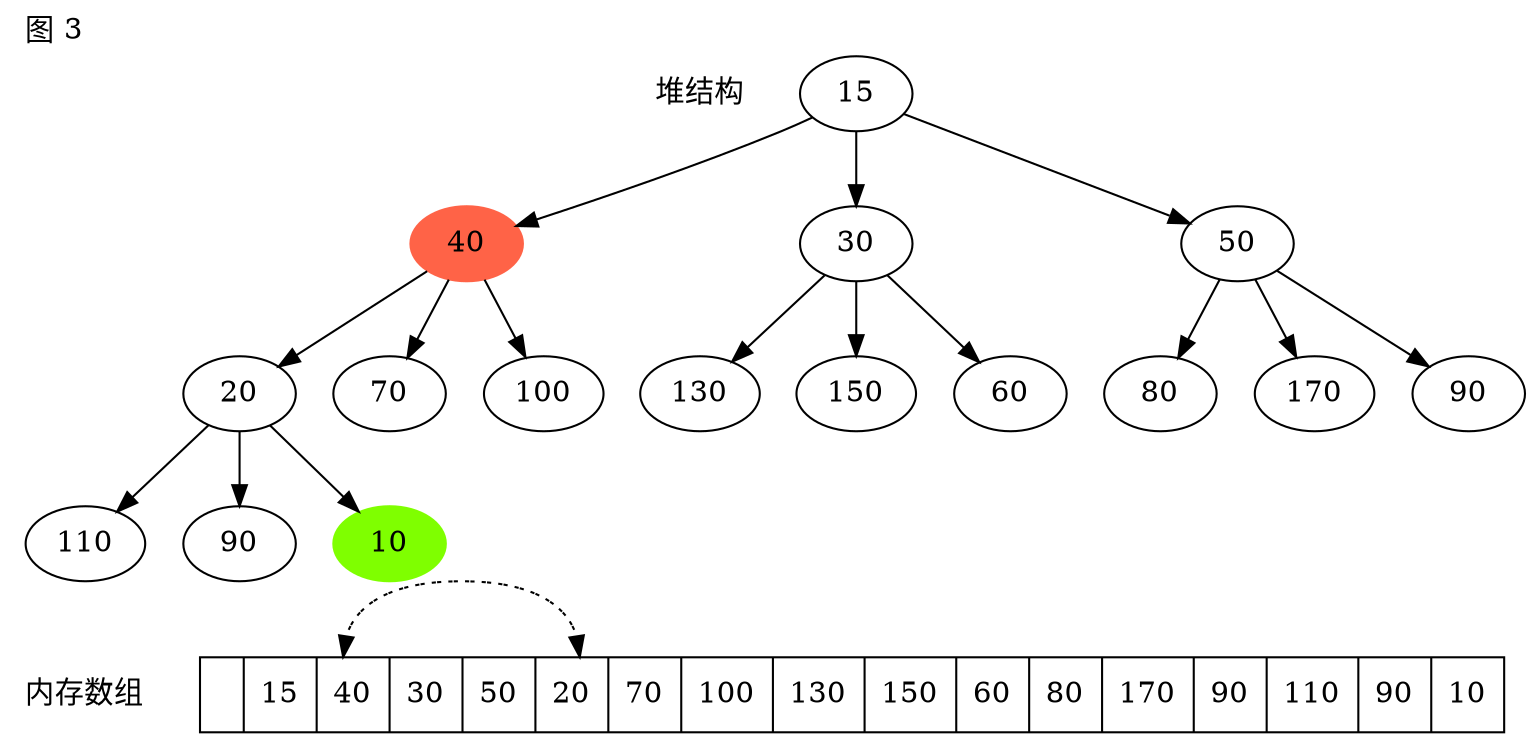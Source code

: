 digraph g{
label="图 3";
labeljust=l;
labelloc=t;

{
l1[label="堆结构",shape="plaintext"];
n0[label=15];
n1[label=40,style = filled,color="tomato"];
n2[label=30];
n3[label=50];
n4[label=20];
n5[label=70];
n6[label=100];
n7[label=130];
n8[label=150];
n9[label=60];
n10[label=80];
n11[label=170];
n12[label=90];
n13[label=110];
n14[label=90];
n15[label=10,style = filled,color="chartreuse"];
n0->{n1,n2,n3};
n1->{n4,n5,n6};
n2->{n7,n8,n9};
n3->{n10,n11,n12};
n4->{n13, n14, n15};
//n0->n9[style="dotted",constraint=false];
}

{
rank="sink";
l2[label="内存数组",shape="plaintext"];
arr[label="| 15 | <f1> 40 | 30 | 50 | <f2> 20 | 70 | 100 | 130 | 150 | 60 | 80 | 170 | 90 | 110 | 90 | 10", shape="record"];
arr:f1->arr:f2[style="dotted"];
arr:f2->arr:f1[style="dotted"];
}

}

